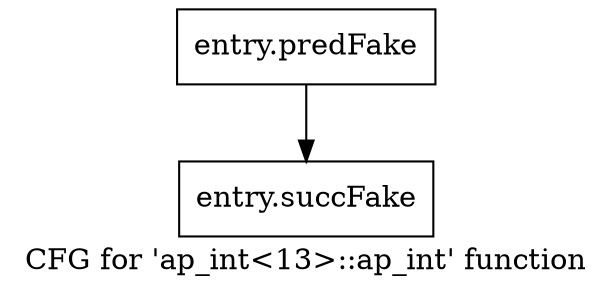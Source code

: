 digraph "CFG for 'ap_int\<13\>::ap_int' function" {
	label="CFG for 'ap_int\<13\>::ap_int' function";

	Node0x5982300 [shape=record,filename="",linenumber="",label="{entry.predFake}"];
	Node0x5982300 -> Node0x5ad0800[ callList="" memoryops="" filename="/home/omerfaruk/tools/Xilinx/Vitis_HLS/2023.2/include/ap_int.h" execusionnum="3"];
	Node0x5ad0800 [shape=record,filename="/home/omerfaruk/tools/Xilinx/Vitis_HLS/2023.2/include/ap_int.h",linenumber="21",label="{entry.succFake}"];
}
